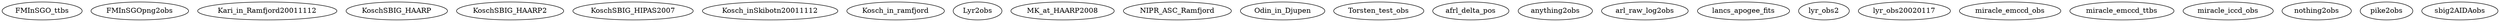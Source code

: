 /* Created by mdot for Matlab */
digraph m2html {

  FMInSGO_ttbs [URL="FMInSGO_ttbs.html"];
  FMInSGOpng2obs [URL="FMInSGOpng2obs.html"];
  Kari_in_Ramfjord20011112 [URL="Kari_in_Ramfjord20011112.html"];
  KoschSBIG_HAARP [URL="KoschSBIG_HAARP.html"];
  KoschSBIG_HAARP2 [URL="KoschSBIG_HAARP2.html"];
  KoschSBIG_HIPAS2007 [URL="KoschSBIG_HIPAS2007.html"];
  Kosch_inSkibotn20011112 [URL="Kosch_inSkibotn20011112.html"];
  Kosch_in_ramfjord [URL="Kosch_in_ramfjord.html"];
  Lyr2obs [URL="Lyr2obs.html"];
  MK_at_HAARP2008 [URL="MK_at_HAARP2008.html"];
  NIPR_ASC_Ramfjord [URL="NIPR_ASC_Ramfjord.html"];
  Odin_in_Djupen [URL="Odin_in_Djupen.html"];
  Torsten_test_obs [URL="Torsten_test_obs.html"];
  afrl_delta_pos [URL="afrl_delta_pos.html"];
  anything2obs [URL="anything2obs.html"];
  arl_raw_log2obs [URL="arl_raw_log2obs.html"];
  lancs_apogee_fits [URL="lancs_apogee_fits.html"];
  lyr_obs2 [URL="lyr_obs2.html"];
  lyr_obs20020117 [URL="lyr_obs20020117.html"];
  miracle_emccd_obs [URL="miracle_emccd_obs.html"];
  miracle_emccd_ttbs [URL="miracle_emccd_ttbs.html"];
  miracle_iccd_obs [URL="miracle_iccd_obs.html"];
  nothing2obs [URL="nothing2obs.html"];
  pike2obs [URL="pike2obs.html"];
  sbig2AIDAobs [URL="sbig2AIDAobs.html"];
}